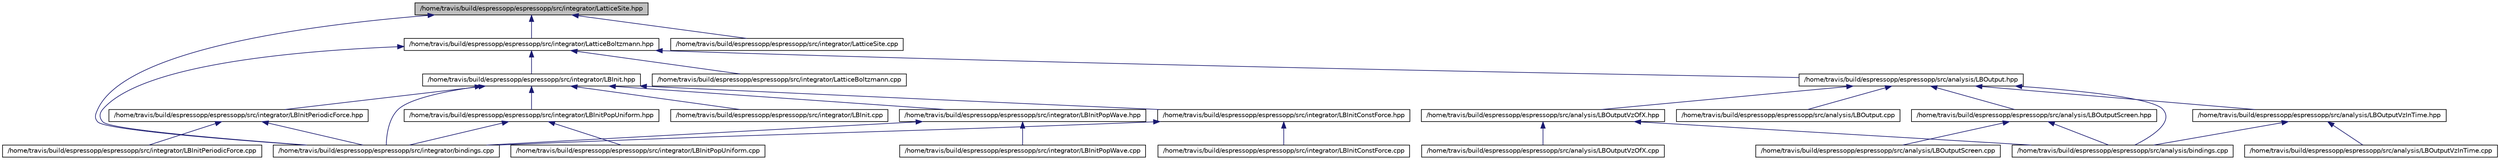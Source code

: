 digraph G
{
  edge [fontname="Helvetica",fontsize="10",labelfontname="Helvetica",labelfontsize="10"];
  node [fontname="Helvetica",fontsize="10",shape=record];
  Node1 [label="/home/travis/build/espressopp/espressopp/src/integrator/LatticeSite.hpp",height=0.2,width=0.4,color="black", fillcolor="grey75", style="filled" fontcolor="black"];
  Node1 -> Node2 [dir="back",color="midnightblue",fontsize="10",style="solid",fontname="Helvetica"];
  Node2 [label="/home/travis/build/espressopp/espressopp/src/integrator/LatticeBoltzmann.hpp",height=0.2,width=0.4,color="black", fillcolor="white", style="filled",URL="$LatticeBoltzmann_8hpp.html"];
  Node2 -> Node3 [dir="back",color="midnightblue",fontsize="10",style="solid",fontname="Helvetica"];
  Node3 [label="/home/travis/build/espressopp/espressopp/src/analysis/LBOutput.hpp",height=0.2,width=0.4,color="black", fillcolor="white", style="filled",URL="$LBOutput_8hpp.html"];
  Node3 -> Node4 [dir="back",color="midnightblue",fontsize="10",style="solid",fontname="Helvetica"];
  Node4 [label="/home/travis/build/espressopp/espressopp/src/analysis/bindings.cpp",height=0.2,width=0.4,color="black", fillcolor="white", style="filled",URL="$analysis_2bindings_8cpp.html"];
  Node3 -> Node5 [dir="back",color="midnightblue",fontsize="10",style="solid",fontname="Helvetica"];
  Node5 [label="/home/travis/build/espressopp/espressopp/src/analysis/LBOutputScreen.hpp",height=0.2,width=0.4,color="black", fillcolor="white", style="filled",URL="$LBOutputScreen_8hpp.html"];
  Node5 -> Node4 [dir="back",color="midnightblue",fontsize="10",style="solid",fontname="Helvetica"];
  Node5 -> Node6 [dir="back",color="midnightblue",fontsize="10",style="solid",fontname="Helvetica"];
  Node6 [label="/home/travis/build/espressopp/espressopp/src/analysis/LBOutputScreen.cpp",height=0.2,width=0.4,color="black", fillcolor="white", style="filled",URL="$LBOutputScreen_8cpp.html"];
  Node3 -> Node7 [dir="back",color="midnightblue",fontsize="10",style="solid",fontname="Helvetica"];
  Node7 [label="/home/travis/build/espressopp/espressopp/src/analysis/LBOutputVzInTime.hpp",height=0.2,width=0.4,color="black", fillcolor="white", style="filled",URL="$LBOutputVzInTime_8hpp.html"];
  Node7 -> Node4 [dir="back",color="midnightblue",fontsize="10",style="solid",fontname="Helvetica"];
  Node7 -> Node8 [dir="back",color="midnightblue",fontsize="10",style="solid",fontname="Helvetica"];
  Node8 [label="/home/travis/build/espressopp/espressopp/src/analysis/LBOutputVzInTime.cpp",height=0.2,width=0.4,color="black", fillcolor="white", style="filled",URL="$LBOutputVzInTime_8cpp.html"];
  Node3 -> Node9 [dir="back",color="midnightblue",fontsize="10",style="solid",fontname="Helvetica"];
  Node9 [label="/home/travis/build/espressopp/espressopp/src/analysis/LBOutputVzOfX.hpp",height=0.2,width=0.4,color="black", fillcolor="white", style="filled",URL="$LBOutputVzOfX_8hpp.html"];
  Node9 -> Node4 [dir="back",color="midnightblue",fontsize="10",style="solid",fontname="Helvetica"];
  Node9 -> Node10 [dir="back",color="midnightblue",fontsize="10",style="solid",fontname="Helvetica"];
  Node10 [label="/home/travis/build/espressopp/espressopp/src/analysis/LBOutputVzOfX.cpp",height=0.2,width=0.4,color="black", fillcolor="white", style="filled",URL="$LBOutputVzOfX_8cpp.html"];
  Node3 -> Node11 [dir="back",color="midnightblue",fontsize="10",style="solid",fontname="Helvetica"];
  Node11 [label="/home/travis/build/espressopp/espressopp/src/analysis/LBOutput.cpp",height=0.2,width=0.4,color="black", fillcolor="white", style="filled",URL="$LBOutput_8cpp.html"];
  Node2 -> Node12 [dir="back",color="midnightblue",fontsize="10",style="solid",fontname="Helvetica"];
  Node12 [label="/home/travis/build/espressopp/espressopp/src/integrator/bindings.cpp",height=0.2,width=0.4,color="black", fillcolor="white", style="filled",URL="$integrator_2bindings_8cpp.html"];
  Node2 -> Node13 [dir="back",color="midnightblue",fontsize="10",style="solid",fontname="Helvetica"];
  Node13 [label="/home/travis/build/espressopp/espressopp/src/integrator/LBInit.hpp",height=0.2,width=0.4,color="black", fillcolor="white", style="filled",URL="$LBInit_8hpp.html"];
  Node13 -> Node12 [dir="back",color="midnightblue",fontsize="10",style="solid",fontname="Helvetica"];
  Node13 -> Node14 [dir="back",color="midnightblue",fontsize="10",style="solid",fontname="Helvetica"];
  Node14 [label="/home/travis/build/espressopp/espressopp/src/integrator/LBInitConstForce.hpp",height=0.2,width=0.4,color="black", fillcolor="white", style="filled",URL="$LBInitConstForce_8hpp.html"];
  Node14 -> Node12 [dir="back",color="midnightblue",fontsize="10",style="solid",fontname="Helvetica"];
  Node14 -> Node15 [dir="back",color="midnightblue",fontsize="10",style="solid",fontname="Helvetica"];
  Node15 [label="/home/travis/build/espressopp/espressopp/src/integrator/LBInitConstForce.cpp",height=0.2,width=0.4,color="black", fillcolor="white", style="filled",URL="$LBInitConstForce_8cpp.html"];
  Node13 -> Node16 [dir="back",color="midnightblue",fontsize="10",style="solid",fontname="Helvetica"];
  Node16 [label="/home/travis/build/espressopp/espressopp/src/integrator/LBInitPeriodicForce.hpp",height=0.2,width=0.4,color="black", fillcolor="white", style="filled",URL="$LBInitPeriodicForce_8hpp.html"];
  Node16 -> Node12 [dir="back",color="midnightblue",fontsize="10",style="solid",fontname="Helvetica"];
  Node16 -> Node17 [dir="back",color="midnightblue",fontsize="10",style="solid",fontname="Helvetica"];
  Node17 [label="/home/travis/build/espressopp/espressopp/src/integrator/LBInitPeriodicForce.cpp",height=0.2,width=0.4,color="black", fillcolor="white", style="filled",URL="$LBInitPeriodicForce_8cpp.html"];
  Node13 -> Node18 [dir="back",color="midnightblue",fontsize="10",style="solid",fontname="Helvetica"];
  Node18 [label="/home/travis/build/espressopp/espressopp/src/integrator/LBInitPopUniform.hpp",height=0.2,width=0.4,color="black", fillcolor="white", style="filled",URL="$LBInitPopUniform_8hpp.html"];
  Node18 -> Node12 [dir="back",color="midnightblue",fontsize="10",style="solid",fontname="Helvetica"];
  Node18 -> Node19 [dir="back",color="midnightblue",fontsize="10",style="solid",fontname="Helvetica"];
  Node19 [label="/home/travis/build/espressopp/espressopp/src/integrator/LBInitPopUniform.cpp",height=0.2,width=0.4,color="black", fillcolor="white", style="filled",URL="$LBInitPopUniform_8cpp.html"];
  Node13 -> Node20 [dir="back",color="midnightblue",fontsize="10",style="solid",fontname="Helvetica"];
  Node20 [label="/home/travis/build/espressopp/espressopp/src/integrator/LBInitPopWave.hpp",height=0.2,width=0.4,color="black", fillcolor="white", style="filled",URL="$LBInitPopWave_8hpp.html"];
  Node20 -> Node12 [dir="back",color="midnightblue",fontsize="10",style="solid",fontname="Helvetica"];
  Node20 -> Node21 [dir="back",color="midnightblue",fontsize="10",style="solid",fontname="Helvetica"];
  Node21 [label="/home/travis/build/espressopp/espressopp/src/integrator/LBInitPopWave.cpp",height=0.2,width=0.4,color="black", fillcolor="white", style="filled",URL="$LBInitPopWave_8cpp.html"];
  Node13 -> Node22 [dir="back",color="midnightblue",fontsize="10",style="solid",fontname="Helvetica"];
  Node22 [label="/home/travis/build/espressopp/espressopp/src/integrator/LBInit.cpp",height=0.2,width=0.4,color="black", fillcolor="white", style="filled",URL="$LBInit_8cpp.html"];
  Node2 -> Node23 [dir="back",color="midnightblue",fontsize="10",style="solid",fontname="Helvetica"];
  Node23 [label="/home/travis/build/espressopp/espressopp/src/integrator/LatticeBoltzmann.cpp",height=0.2,width=0.4,color="black", fillcolor="white", style="filled",URL="$LatticeBoltzmann_8cpp.html"];
  Node1 -> Node12 [dir="back",color="midnightblue",fontsize="10",style="solid",fontname="Helvetica"];
  Node1 -> Node24 [dir="back",color="midnightblue",fontsize="10",style="solid",fontname="Helvetica"];
  Node24 [label="/home/travis/build/espressopp/espressopp/src/integrator/LatticeSite.cpp",height=0.2,width=0.4,color="black", fillcolor="white", style="filled",URL="$LatticeSite_8cpp.html"];
}
